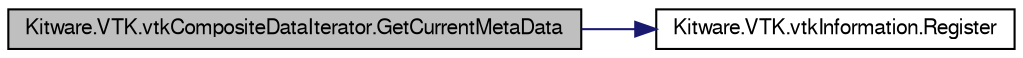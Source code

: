 digraph G
{
  bgcolor="transparent";
  edge [fontname="FreeSans",fontsize="10",labelfontname="FreeSans",labelfontsize="10"];
  node [fontname="FreeSans",fontsize="10",shape=record];
  rankdir="LR";
  Node1 [label="Kitware.VTK.vtkCompositeDataIterator.GetCurrentMetaData",height=0.2,width=0.4,color="black", fillcolor="grey75", style="filled" fontcolor="black"];
  Node1 -> Node2 [color="midnightblue",fontsize="10",style="solid",fontname="FreeSans"];
  Node2 [label="Kitware.VTK.vtkInformation.Register",height=0.2,width=0.4,color="black",URL="$class_kitware_1_1_v_t_k_1_1vtk_information.html#a36db2fdc10d94a9ca1cf8e3dd3de91d7",tooltip="Initiate garbage collection when a reference is removed."];
}
